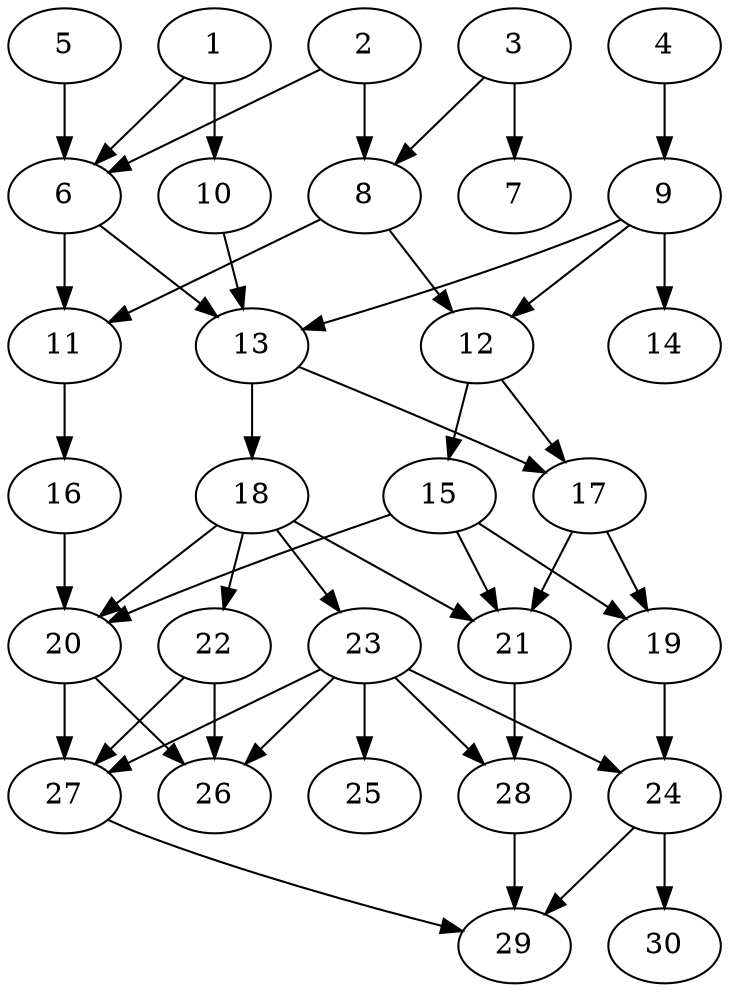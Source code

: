 // DAG automatically generated by daggen at Thu Oct  3 14:04:17 2019
// ./daggen --dot -n 30 --ccr 0.3 --fat 0.5 --regular 0.7 --density 0.6 --mindata 5242880 --maxdata 52428800 
digraph G {
  1 [size="97658880", alpha="0.17", expect_size="29297664"] 
  1 -> 6 [size ="29297664"]
  1 -> 10 [size ="29297664"]
  2 [size="55183360", alpha="0.19", expect_size="16555008"] 
  2 -> 6 [size ="16555008"]
  2 -> 8 [size ="16555008"]
  3 [size="105543680", alpha="0.19", expect_size="31663104"] 
  3 -> 7 [size ="31663104"]
  3 -> 8 [size ="31663104"]
  4 [size="168895147", alpha="0.16", expect_size="50668544"] 
  4 -> 9 [size ="50668544"]
  5 [size="32778240", alpha="0.04", expect_size="9833472"] 
  5 -> 6 [size ="9833472"]
  6 [size="165468160", alpha="0.19", expect_size="49640448"] 
  6 -> 11 [size ="49640448"]
  6 -> 13 [size ="49640448"]
  7 [size="81605973", alpha="0.07", expect_size="24481792"] 
  8 [size="122815147", alpha="0.09", expect_size="36844544"] 
  8 -> 11 [size ="36844544"]
  8 -> 12 [size ="36844544"]
  9 [size="93682347", alpha="0.15", expect_size="28104704"] 
  9 -> 12 [size ="28104704"]
  9 -> 13 [size ="28104704"]
  9 -> 14 [size ="28104704"]
  10 [size="157218133", alpha="0.05", expect_size="47165440"] 
  10 -> 13 [size ="47165440"]
  11 [size="46376960", alpha="0.01", expect_size="13913088"] 
  11 -> 16 [size ="13913088"]
  12 [size="20841813", alpha="0.10", expect_size="6252544"] 
  12 -> 15 [size ="6252544"]
  12 -> 17 [size ="6252544"]
  13 [size="173834240", alpha="0.06", expect_size="52150272"] 
  13 -> 17 [size ="52150272"]
  13 -> 18 [size ="52150272"]
  14 [size="165809493", alpha="0.09", expect_size="49742848"] 
  15 [size="135973547", alpha="0.09", expect_size="40792064"] 
  15 -> 19 [size ="40792064"]
  15 -> 20 [size ="40792064"]
  15 -> 21 [size ="40792064"]
  16 [size="166836907", alpha="0.03", expect_size="50051072"] 
  16 -> 20 [size ="50051072"]
  17 [size="160058027", alpha="0.06", expect_size="48017408"] 
  17 -> 19 [size ="48017408"]
  17 -> 21 [size ="48017408"]
  18 [size="55784107", alpha="0.05", expect_size="16735232"] 
  18 -> 20 [size ="16735232"]
  18 -> 21 [size ="16735232"]
  18 -> 22 [size ="16735232"]
  18 -> 23 [size ="16735232"]
  19 [size="129576960", alpha="0.19", expect_size="38873088"] 
  19 -> 24 [size ="38873088"]
  20 [size="86784000", alpha="0.05", expect_size="26035200"] 
  20 -> 26 [size ="26035200"]
  20 -> 27 [size ="26035200"]
  21 [size="124931413", alpha="0.01", expect_size="37479424"] 
  21 -> 28 [size ="37479424"]
  22 [size="135342080", alpha="0.02", expect_size="40602624"] 
  22 -> 26 [size ="40602624"]
  22 -> 27 [size ="40602624"]
  23 [size="54456320", alpha="0.15", expect_size="16336896"] 
  23 -> 24 [size ="16336896"]
  23 -> 25 [size ="16336896"]
  23 -> 26 [size ="16336896"]
  23 -> 27 [size ="16336896"]
  23 -> 28 [size ="16336896"]
  24 [size="98727253", alpha="0.06", expect_size="29618176"] 
  24 -> 29 [size ="29618176"]
  24 -> 30 [size ="29618176"]
  25 [size="165857280", alpha="0.19", expect_size="49757184"] 
  26 [size="79564800", alpha="0.11", expect_size="23869440"] 
  27 [size="99546453", alpha="0.12", expect_size="29863936"] 
  27 -> 29 [size ="29863936"]
  28 [size="148026027", alpha="0.05", expect_size="44407808"] 
  28 -> 29 [size ="44407808"]
  29 [size="29754027", alpha="0.09", expect_size="8926208"] 
  30 [size="24838827", alpha="0.10", expect_size="7451648"] 
}
